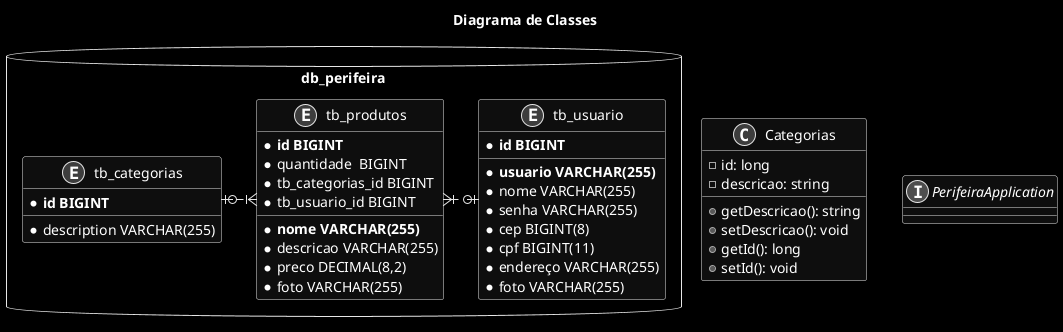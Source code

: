 @startuml
allow_mixing
skinparam monochrome reverse
skinparam usecase {
	BackgroundColor  white
	BorderColor white
}
title Diagrama de Classes

class Categorias {
	- id: long
	- descricao: string
	+ getDescricao(): string
	+ setDescricao(): void
	+ getId(): long
	+ setId(): void
}

interface PerifeiraApplication {

}

database db_perifeira {
	entity tb_categorias {
	  * **id BIGINT**
	  * description VARCHAR(255)
	}
	entity tb_produtos {
		* **id BIGINT**
		* **nome VARCHAR(255)**
		* descricao VARCHAR(255)
		* quantidade  BIGINT
		* preco DECIMAL(8,2)
		* foto VARCHAR(255)
		* tb_categorias_id BIGINT
		* tb_usuario_id BIGINT
	}
	entity tb_usuario {
		* **id BIGINT**
		* **usuario VARCHAR(255)**
		* nome VARCHAR(255)
		* senha VARCHAR(255)
		* cep BIGINT(8)
		* cpf BIGINT(11)
		* endereço VARCHAR(255)
		* foto VARCHAR(255)
	}
	tb_categorias |o.right.|{ tb_produtos
	tb_usuario |o.left.|{ tb_produtos
}




@enduml
